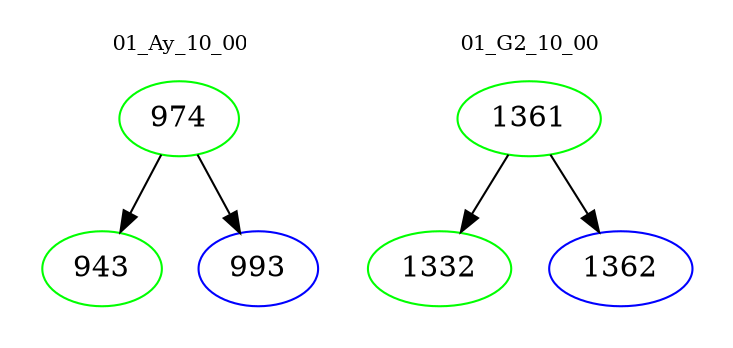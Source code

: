 digraph{
subgraph cluster_0 {
color = white
label = "01_Ay_10_00";
fontsize=10;
T0_974 [label="974", color="green"]
T0_974 -> T0_943 [color="black"]
T0_943 [label="943", color="green"]
T0_974 -> T0_993 [color="black"]
T0_993 [label="993", color="blue"]
}
subgraph cluster_1 {
color = white
label = "01_G2_10_00";
fontsize=10;
T1_1361 [label="1361", color="green"]
T1_1361 -> T1_1332 [color="black"]
T1_1332 [label="1332", color="green"]
T1_1361 -> T1_1362 [color="black"]
T1_1362 [label="1362", color="blue"]
}
}
